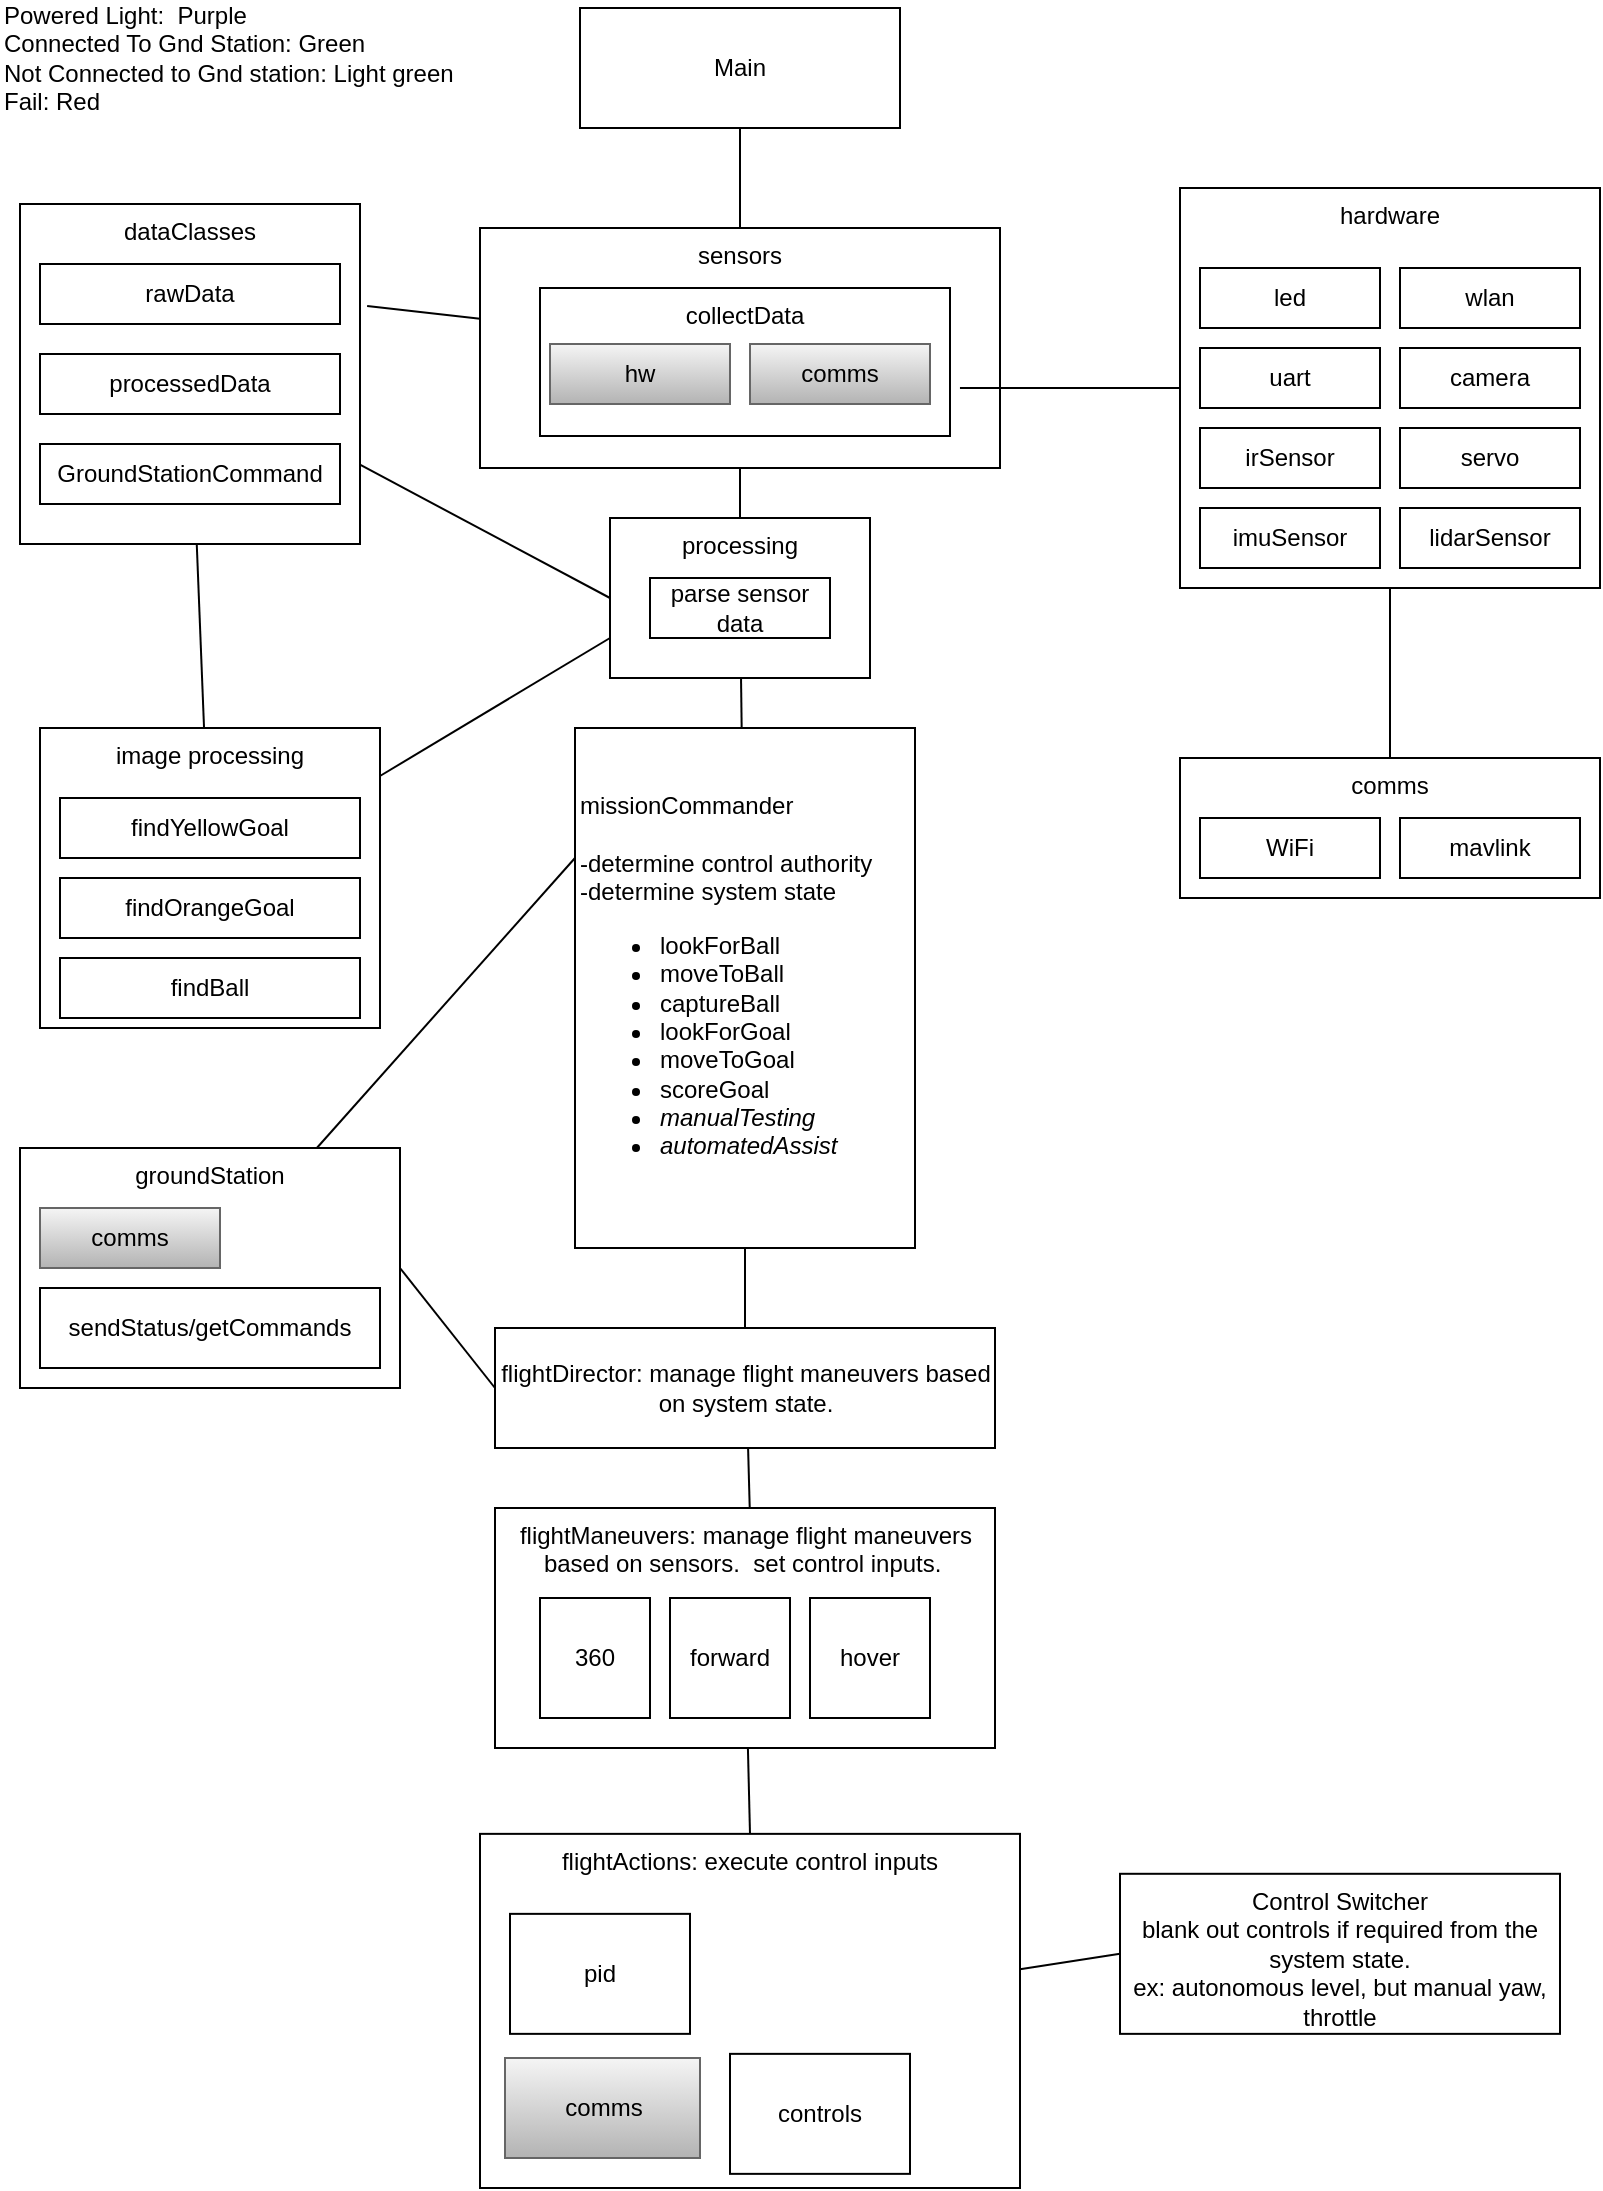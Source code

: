 <mxfile>
    <diagram id="Q7u4f5cjRTNcx4XCTTsZ" name="Page-1">
        <mxGraphModel dx="1335" dy="997" grid="1" gridSize="10" guides="1" tooltips="1" connect="1" arrows="1" fold="1" page="1" pageScale="1" pageWidth="850" pageHeight="1100" math="0" shadow="0">
            <root>
                <mxCell id="0"/>
                <mxCell id="1" parent="0"/>
                <mxCell id="8" value="" style="edgeStyle=none;html=1;endArrow=none;endFill=0;exitX=0.5;exitY=1;exitDx=0;exitDy=0;entryX=0.5;entryY=0;entryDx=0;entryDy=0;" parent="1" source="2" target="17" edge="1">
                    <mxGeometry relative="1" as="geometry">
                        <mxPoint x="349.31" y="180" as="sourcePoint"/>
                    </mxGeometry>
                </mxCell>
                <mxCell id="2" value="Main" style="rounded=0;whiteSpace=wrap;html=1;" parent="1" vertex="1">
                    <mxGeometry x="300" y="10" width="160" height="60" as="geometry"/>
                </mxCell>
                <mxCell id="9" value="" style="edgeStyle=none;html=1;endArrow=none;endFill=0;exitX=0.5;exitY=1;exitDx=0;exitDy=0;" parent="1" source="3" edge="1">
                    <mxGeometry relative="1" as="geometry">
                        <mxPoint x="398" y="622.93" as="sourcePoint"/>
                        <mxPoint x="382.5" y="672.93" as="targetPoint"/>
                    </mxGeometry>
                </mxCell>
                <mxCell id="3" value="missionCommander&lt;br&gt;&lt;br&gt;-determine control authority&lt;br&gt;-determine system state&lt;br&gt;&lt;ul&gt;&lt;li&gt;lookForBall&lt;/li&gt;&lt;li&gt;moveToBall&lt;/li&gt;&lt;li&gt;captureBall&lt;/li&gt;&lt;li&gt;lookForGoal&lt;/li&gt;&lt;li&gt;moveToGoal&lt;/li&gt;&lt;li&gt;scoreGoal&lt;/li&gt;&lt;li&gt;&lt;i&gt;manualTesting&lt;/i&gt;&lt;/li&gt;&lt;li&gt;&lt;i&gt;automatedAssist&lt;/i&gt;&lt;/li&gt;&lt;/ul&gt;" style="rounded=0;whiteSpace=wrap;html=1;align=left;" parent="1" vertex="1">
                    <mxGeometry x="297.5" y="370" width="170" height="260" as="geometry"/>
                </mxCell>
                <mxCell id="41" style="edgeStyle=none;html=1;entryX=0.5;entryY=0;entryDx=0;entryDy=0;endArrow=none;endFill=0;" parent="1" edge="1">
                    <mxGeometry relative="1" as="geometry">
                        <mxPoint x="383.315" y="702.93" as="sourcePoint"/>
                        <mxPoint x="385" y="765" as="targetPoint"/>
                    </mxGeometry>
                </mxCell>
                <mxCell id="48" style="edgeStyle=none;html=1;entryX=1;entryY=0.5;entryDx=0;entryDy=0;fontColor=#000000;endArrow=none;endFill=0;exitX=0;exitY=0.5;exitDx=0;exitDy=0;" parent="1" source="4" target="5" edge="1">
                    <mxGeometry relative="1" as="geometry"/>
                </mxCell>
                <mxCell id="4" value="flightDirector: manage flight maneuvers based on system state." style="rounded=0;whiteSpace=wrap;html=1;" parent="1" vertex="1">
                    <mxGeometry x="257.5" y="670.0" width="250" height="60" as="geometry"/>
                </mxCell>
                <mxCell id="47" style="edgeStyle=none;html=1;entryX=0;entryY=0.25;entryDx=0;entryDy=0;fontColor=#000000;endArrow=none;endFill=0;" parent="1" source="5" target="3" edge="1">
                    <mxGeometry relative="1" as="geometry"/>
                </mxCell>
                <mxCell id="5" value="groundStation" style="rounded=0;whiteSpace=wrap;html=1;verticalAlign=top;" parent="1" vertex="1">
                    <mxGeometry x="20" y="580" width="190" height="120" as="geometry"/>
                </mxCell>
                <mxCell id="63" style="edgeStyle=none;html=1;entryX=0;entryY=0.5;entryDx=0;entryDy=0;fontColor=#000000;endArrow=none;endFill=0;" parent="1" source="10" target="62" edge="1">
                    <mxGeometry relative="1" as="geometry"/>
                </mxCell>
                <mxCell id="10" value="flightActions: execute control inputs" style="rounded=0;whiteSpace=wrap;html=1;verticalAlign=top;" parent="1" vertex="1">
                    <mxGeometry x="250" y="922.93" width="270" height="177.07" as="geometry"/>
                </mxCell>
                <mxCell id="30" value="" style="edgeStyle=none;html=1;endArrow=none;endFill=0;entryX=0.5;entryY=0;entryDx=0;entryDy=0;" parent="1" source="11" target="10" edge="1">
                    <mxGeometry relative="1" as="geometry">
                        <mxPoint x="385" y="885" as="sourcePoint"/>
                    </mxGeometry>
                </mxCell>
                <mxCell id="11" value="flightManeuvers: manage flight maneuvers based on sensors.&amp;nbsp; set control inputs.&amp;nbsp;" style="rounded=0;whiteSpace=wrap;html=1;verticalAlign=top;" parent="1" vertex="1">
                    <mxGeometry x="257.5" y="760" width="250" height="120" as="geometry"/>
                </mxCell>
                <mxCell id="13" value="controls" style="rounded=0;whiteSpace=wrap;html=1;" parent="1" vertex="1">
                    <mxGeometry x="375" y="1032.93" width="90" height="60" as="geometry"/>
                </mxCell>
                <mxCell id="14" value="pid" style="rounded=0;whiteSpace=wrap;html=1;" parent="1" vertex="1">
                    <mxGeometry x="265" y="962.93" width="90" height="60" as="geometry"/>
                </mxCell>
                <mxCell id="15" value="360" style="rounded=0;whiteSpace=wrap;html=1;" parent="1" vertex="1">
                    <mxGeometry x="280" y="805" width="55" height="60" as="geometry"/>
                </mxCell>
                <mxCell id="16" value="forward" style="rounded=0;whiteSpace=wrap;html=1;" parent="1" vertex="1">
                    <mxGeometry x="345" y="805" width="60" height="60" as="geometry"/>
                </mxCell>
                <mxCell id="54" style="edgeStyle=none;html=1;entryX=0.5;entryY=0;entryDx=0;entryDy=0;fontColor=#000000;endArrow=none;endFill=0;" parent="1" source="17" target="49" edge="1">
                    <mxGeometry relative="1" as="geometry"/>
                </mxCell>
                <mxCell id="61" style="edgeStyle=none;html=1;entryX=1.021;entryY=0.3;entryDx=0;entryDy=0;entryPerimeter=0;fontColor=#000000;endArrow=none;endFill=0;" parent="1" source="17" target="55" edge="1">
                    <mxGeometry relative="1" as="geometry"/>
                </mxCell>
                <mxCell id="17" value="sensors" style="rounded=0;whiteSpace=wrap;html=1;verticalAlign=top;" parent="1" vertex="1">
                    <mxGeometry x="250" y="120" width="260" height="120" as="geometry"/>
                </mxCell>
                <mxCell id="39" style="edgeStyle=none;html=1;entryX=0.923;entryY=0.667;entryDx=0;entryDy=0;entryPerimeter=0;endArrow=none;endFill=0;" parent="1" source="20" target="17" edge="1">
                    <mxGeometry relative="1" as="geometry"/>
                </mxCell>
                <mxCell id="20" value="hardware" style="rounded=0;whiteSpace=wrap;html=1;verticalAlign=top;" parent="1" vertex="1">
                    <mxGeometry x="600" y="100" width="210" height="200" as="geometry"/>
                </mxCell>
                <mxCell id="21" value="led" style="rounded=0;whiteSpace=wrap;html=1;" parent="1" vertex="1">
                    <mxGeometry x="610" y="140" width="90" height="30" as="geometry"/>
                </mxCell>
                <mxCell id="22" value="wlan" style="rounded=0;whiteSpace=wrap;html=1;" parent="1" vertex="1">
                    <mxGeometry x="710" y="140" width="90" height="30" as="geometry"/>
                </mxCell>
                <mxCell id="23" value="uart" style="rounded=0;whiteSpace=wrap;html=1;" parent="1" vertex="1">
                    <mxGeometry x="610" y="180" width="90" height="30" as="geometry"/>
                </mxCell>
                <mxCell id="24" value="camera" style="rounded=0;whiteSpace=wrap;html=1;" parent="1" vertex="1">
                    <mxGeometry x="710" y="180" width="90" height="30" as="geometry"/>
                </mxCell>
                <mxCell id="25" value="irSensor" style="rounded=0;whiteSpace=wrap;html=1;" parent="1" vertex="1">
                    <mxGeometry x="610" y="220" width="90" height="30" as="geometry"/>
                </mxCell>
                <mxCell id="26" value="servo" style="rounded=0;whiteSpace=wrap;html=1;" parent="1" vertex="1">
                    <mxGeometry x="710" y="220" width="90" height="30" as="geometry"/>
                </mxCell>
                <mxCell id="28" value="imuSensor" style="rounded=0;whiteSpace=wrap;html=1;" parent="1" vertex="1">
                    <mxGeometry x="610" y="260" width="90" height="30" as="geometry"/>
                </mxCell>
                <mxCell id="29" value="hover" style="rounded=0;whiteSpace=wrap;html=1;" parent="1" vertex="1">
                    <mxGeometry x="415" y="805" width="60" height="60" as="geometry"/>
                </mxCell>
                <mxCell id="31" value="comms&lt;br&gt;" style="rounded=0;whiteSpace=wrap;html=1;verticalAlign=top;" parent="1" vertex="1">
                    <mxGeometry x="600" y="385" width="210" height="70" as="geometry"/>
                </mxCell>
                <mxCell id="32" value="WiFi&lt;span style=&quot;color: rgba(0 , 0 , 0 , 0) ; font-family: monospace ; font-size: 0px&quot;&gt;%3CmxGraphModel%3E%3Croot%3E%3CmxCell%20id%3D%220%22%2F%3E%3CmxCell%20id%3D%221%22%20parent%3D%220%22%2F%3E%3CmxCell%20id%3D%222%22%20value%3D%22servo%22%20style%3D%22rounded%3D0%3BwhiteSpace%3Dwrap%3Bhtml%3D1%3B%22%20vertex%3D%221%22%20parent%3D%221%22%3E%3CmxGeometry%20x%3D%22660%22%20y%3D%22290%22%20width%3D%2290%22%20height%3D%2230%22%20as%3D%22geometry%22%2F%3E%3C%2FmxCell%3E%3C%2Froot%3E%3C%2FmxGraphModel%3E&lt;/span&gt;" style="rounded=0;whiteSpace=wrap;html=1;" parent="1" vertex="1">
                    <mxGeometry x="610" y="415" width="90" height="30" as="geometry"/>
                </mxCell>
                <mxCell id="33" value="mavlink" style="rounded=0;whiteSpace=wrap;html=1;" parent="1" vertex="1">
                    <mxGeometry x="710" y="415" width="90" height="30" as="geometry"/>
                </mxCell>
                <mxCell id="35" value="collectData" style="rounded=0;whiteSpace=wrap;html=1;verticalAlign=top;" parent="1" vertex="1">
                    <mxGeometry x="280" y="150" width="205" height="74" as="geometry"/>
                </mxCell>
                <mxCell id="40" style="edgeStyle=none;html=1;entryX=0.5;entryY=0;entryDx=0;entryDy=0;endArrow=none;endFill=0;exitX=0.5;exitY=1;exitDx=0;exitDy=0;" parent="1" source="20" target="31" edge="1">
                    <mxGeometry relative="1" as="geometry">
                        <mxPoint x="610" y="182.282" as="sourcePoint"/>
                        <mxPoint x="449.98" y="140.04" as="targetPoint"/>
                    </mxGeometry>
                </mxCell>
                <mxCell id="42" value="sendStatus/getCommands" style="rounded=0;whiteSpace=wrap;html=1;" parent="1" vertex="1">
                    <mxGeometry x="30" y="650" width="170" height="40" as="geometry"/>
                </mxCell>
                <mxCell id="43" value="comms" style="rounded=0;whiteSpace=wrap;html=1;fillColor=#f5f5f5;strokeColor=#666666;gradientColor=#b3b3b3;fontColor=#000000;" parent="1" vertex="1">
                    <mxGeometry x="30" y="610" width="90" height="30" as="geometry"/>
                </mxCell>
                <mxCell id="44" value="hw" style="rounded=0;whiteSpace=wrap;html=1;fillColor=#f5f5f5;strokeColor=#666666;gradientColor=#b3b3b3;fontColor=#000000;" parent="1" vertex="1">
                    <mxGeometry x="285" y="178" width="90" height="30" as="geometry"/>
                </mxCell>
                <mxCell id="45" value="comms" style="rounded=0;whiteSpace=wrap;html=1;fillColor=#f5f5f5;strokeColor=#666666;gradientColor=#b3b3b3;fontColor=#000000;" parent="1" vertex="1">
                    <mxGeometry x="385" y="178" width="90" height="30" as="geometry"/>
                </mxCell>
                <mxCell id="46" value="comms" style="rounded=0;whiteSpace=wrap;html=1;fillColor=#f5f5f5;strokeColor=#666666;gradientColor=#b3b3b3;fontColor=#000000;" parent="1" vertex="1">
                    <mxGeometry x="262.5" y="1035" width="97.5" height="50" as="geometry"/>
                </mxCell>
                <mxCell id="60" value="" style="edgeStyle=none;html=1;fontColor=#000000;endArrow=none;endFill=0;" parent="1" source="49" target="3" edge="1">
                    <mxGeometry relative="1" as="geometry"/>
                </mxCell>
                <mxCell id="49" value="processing" style="rounded=0;whiteSpace=wrap;html=1;verticalAlign=top;" parent="1" vertex="1">
                    <mxGeometry x="315" y="265" width="130" height="80" as="geometry"/>
                </mxCell>
                <mxCell id="53" value="parse sensor data" style="rounded=0;whiteSpace=wrap;html=1;" parent="1" vertex="1">
                    <mxGeometry x="335" y="295" width="90" height="30" as="geometry"/>
                </mxCell>
                <mxCell id="59" style="edgeStyle=none;html=1;entryX=0;entryY=0.5;entryDx=0;entryDy=0;fontColor=#000000;endArrow=none;endFill=0;" parent="1" source="55" target="49" edge="1">
                    <mxGeometry relative="1" as="geometry"/>
                </mxCell>
                <mxCell id="67" style="edgeStyle=none;html=1;endArrow=none;endFill=0;" edge="1" parent="1" source="55" target="64">
                    <mxGeometry relative="1" as="geometry"/>
                </mxCell>
                <mxCell id="55" value="dataClasses" style="rounded=0;whiteSpace=wrap;html=1;verticalAlign=top;" parent="1" vertex="1">
                    <mxGeometry x="20" y="108" width="170" height="170" as="geometry"/>
                </mxCell>
                <mxCell id="56" value="rawData" style="rounded=0;whiteSpace=wrap;html=1;" parent="1" vertex="1">
                    <mxGeometry x="30" y="138" width="150" height="30" as="geometry"/>
                </mxCell>
                <mxCell id="57" value="processedData" style="rounded=0;whiteSpace=wrap;html=1;" parent="1" vertex="1">
                    <mxGeometry x="30" y="183" width="150" height="30" as="geometry"/>
                </mxCell>
                <mxCell id="58" value="GroundStationCommand" style="rounded=0;whiteSpace=wrap;html=1;" parent="1" vertex="1">
                    <mxGeometry x="30" y="228" width="150" height="30" as="geometry"/>
                </mxCell>
                <mxCell id="62" value="Control Switcher&lt;br&gt;blank out controls if required from the system state.&lt;br&gt;ex: autonomous level, but manual yaw, throttle" style="rounded=0;whiteSpace=wrap;html=1;verticalAlign=top;" parent="1" vertex="1">
                    <mxGeometry x="570" y="942.9" width="220" height="80.03" as="geometry"/>
                </mxCell>
                <mxCell id="65" style="edgeStyle=none;html=1;entryX=0;entryY=0.75;entryDx=0;entryDy=0;fontColor=#000000;endArrow=none;endFill=0;" parent="1" source="64" target="49" edge="1">
                    <mxGeometry relative="1" as="geometry"/>
                </mxCell>
                <mxCell id="64" value="image processing" style="rounded=0;whiteSpace=wrap;html=1;verticalAlign=top;" parent="1" vertex="1">
                    <mxGeometry x="30" y="370" width="170" height="150" as="geometry"/>
                </mxCell>
                <mxCell id="66" value="lidarSensor" style="rounded=0;whiteSpace=wrap;html=1;" parent="1" vertex="1">
                    <mxGeometry x="710" y="260" width="90" height="30" as="geometry"/>
                </mxCell>
                <mxCell id="CNrXOmuiP04KgK6dPjY7-66" value="Powered Light:&amp;nbsp; Purple&lt;br&gt;Connected To Gnd Station: Green&lt;br&gt;Not Connected to Gnd station: Light green&lt;br&gt;Fail: Red" style="text;html=1;strokeColor=none;fillColor=none;align=left;verticalAlign=middle;whiteSpace=wrap;rounded=0;" parent="1" vertex="1">
                    <mxGeometry x="10" y="20" width="240" height="30" as="geometry"/>
                </mxCell>
                <mxCell id="68" value="findYellowGoal" style="rounded=0;whiteSpace=wrap;html=1;" vertex="1" parent="1">
                    <mxGeometry x="40" y="405" width="150" height="30" as="geometry"/>
                </mxCell>
                <mxCell id="69" value="findOrangeGoal" style="rounded=0;whiteSpace=wrap;html=1;" vertex="1" parent="1">
                    <mxGeometry x="40" y="445" width="150" height="30" as="geometry"/>
                </mxCell>
                <mxCell id="70" value="findBall" style="rounded=0;whiteSpace=wrap;html=1;" vertex="1" parent="1">
                    <mxGeometry x="40" y="485" width="150" height="30" as="geometry"/>
                </mxCell>
            </root>
        </mxGraphModel>
    </diagram>
</mxfile>
